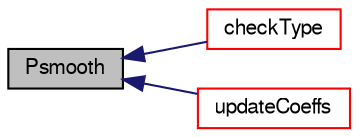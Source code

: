 digraph "Psmooth"
{
  bgcolor="transparent";
  edge [fontname="FreeSans",fontsize="10",labelfontname="FreeSans",labelfontsize="10"];
  node [fontname="FreeSans",fontsize="10",shape=record];
  rankdir="LR";
  Node409 [label="Psmooth",height=0.2,width=0.4,color="black", fillcolor="grey75", style="filled", fontcolor="black"];
  Node409 -> Node410 [dir="back",color="midnightblue",fontsize="10",style="solid",fontname="FreeSans"];
  Node410 [label="checkType",height=0.2,width=0.4,color="red",URL="$a30950.html#ad72f1118ee25d5a9fcb73f4c5d8ea9d0",tooltip="Check the type of the patch. "];
  Node409 -> Node415 [dir="back",color="midnightblue",fontsize="10",style="solid",fontname="FreeSans"];
  Node415 [label="updateCoeffs",height=0.2,width=0.4,color="red",URL="$a30950.html#a7e24eafac629d3733181cd942d4c902f",tooltip="Update the coefficients associated with the patch field. "];
}
